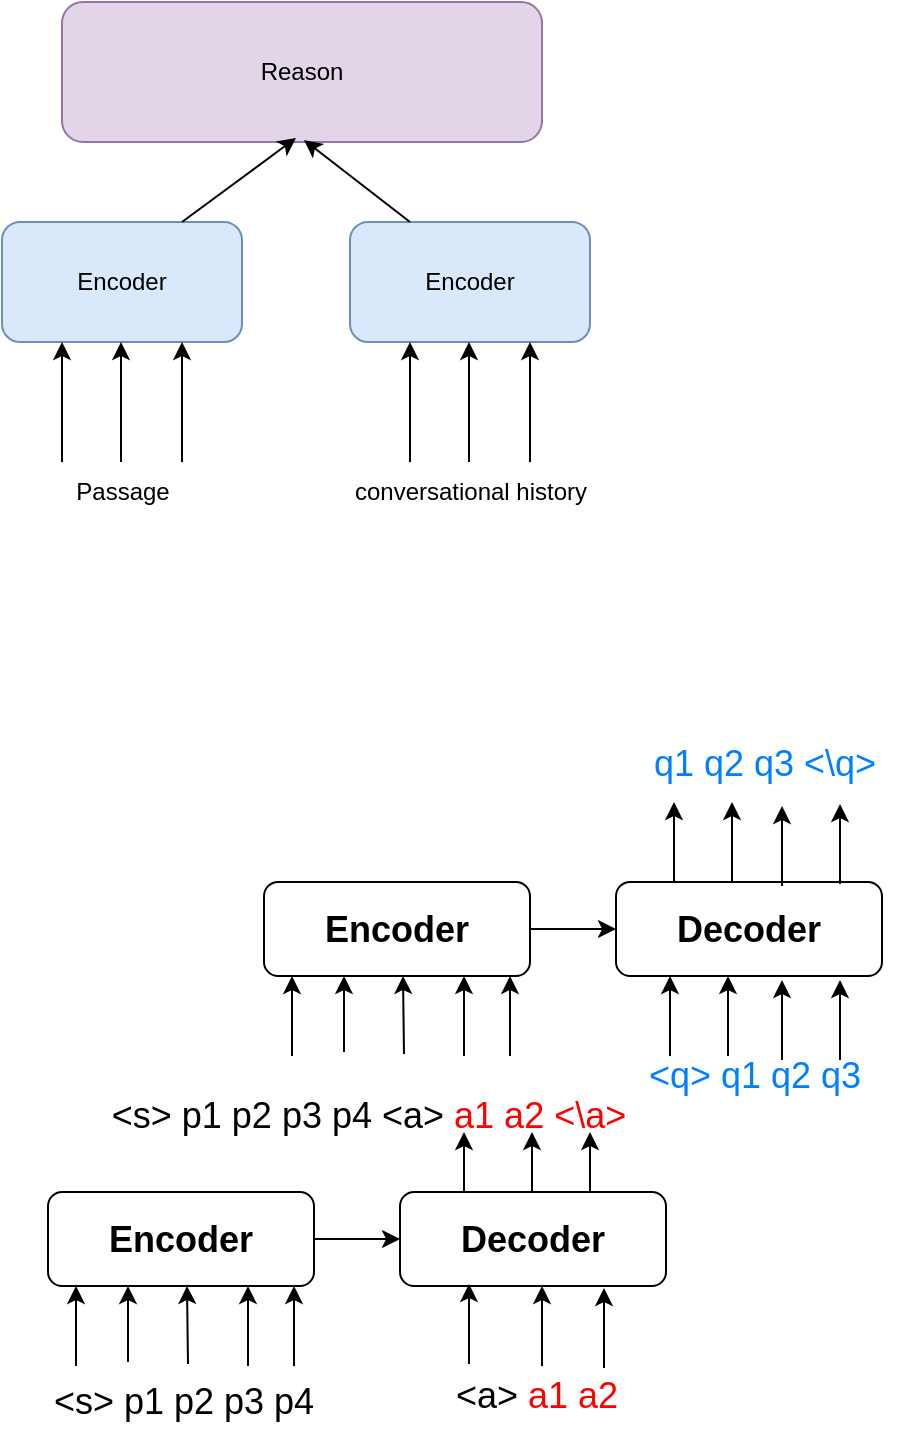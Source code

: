 <mxfile version="20.2.0" type="github"><diagram id="UmqYWcRRi9QbMPvV0Rdg" name="第 1 页"><mxGraphModel dx="946" dy="456" grid="0" gridSize="10" guides="1" tooltips="1" connect="1" arrows="1" fold="1" page="1" pageScale="1" pageWidth="827" pageHeight="1169" math="0" shadow="0"><root><mxCell id="0"/><mxCell id="1" parent="0"/><mxCell id="3QvcKFnXlyMJUByYWyzA-1" value="Encoder" style="rounded=1;whiteSpace=wrap;html=1;fillColor=#dae8fc;strokeColor=#6c8ebf;" vertex="1" parent="1"><mxGeometry x="120" y="210" width="120" height="60" as="geometry"/></mxCell><mxCell id="3QvcKFnXlyMJUByYWyzA-6" value="" style="endArrow=classic;html=1;rounded=0;entryX=0.25;entryY=1;entryDx=0;entryDy=0;" edge="1" parent="1" target="3QvcKFnXlyMJUByYWyzA-1"><mxGeometry width="50" height="50" relative="1" as="geometry"><mxPoint x="150" y="330" as="sourcePoint"/><mxPoint x="190" y="270" as="targetPoint"/></mxGeometry></mxCell><mxCell id="3QvcKFnXlyMJUByYWyzA-7" value="" style="endArrow=classic;html=1;rounded=0;entryX=0.25;entryY=1;entryDx=0;entryDy=0;" edge="1" parent="1"><mxGeometry width="50" height="50" relative="1" as="geometry"><mxPoint x="179.5" y="330" as="sourcePoint"/><mxPoint x="179.5" y="270" as="targetPoint"/></mxGeometry></mxCell><mxCell id="3QvcKFnXlyMJUByYWyzA-8" value="" style="endArrow=classic;html=1;rounded=0;entryX=0.25;entryY=1;entryDx=0;entryDy=0;" edge="1" parent="1"><mxGeometry width="50" height="50" relative="1" as="geometry"><mxPoint x="210" y="330" as="sourcePoint"/><mxPoint x="210" y="270" as="targetPoint"/></mxGeometry></mxCell><mxCell id="3QvcKFnXlyMJUByYWyzA-9" value="Encoder" style="rounded=1;whiteSpace=wrap;html=1;fillColor=#dae8fc;strokeColor=#6c8ebf;" vertex="1" parent="1"><mxGeometry x="294" y="210" width="120" height="60" as="geometry"/></mxCell><mxCell id="3QvcKFnXlyMJUByYWyzA-10" value="" style="endArrow=classic;html=1;rounded=0;entryX=0.25;entryY=1;entryDx=0;entryDy=0;" edge="1" parent="1" target="3QvcKFnXlyMJUByYWyzA-9"><mxGeometry width="50" height="50" relative="1" as="geometry"><mxPoint x="324" y="330" as="sourcePoint"/><mxPoint x="364" y="270" as="targetPoint"/></mxGeometry></mxCell><mxCell id="3QvcKFnXlyMJUByYWyzA-11" value="" style="endArrow=classic;html=1;rounded=0;entryX=0.25;entryY=1;entryDx=0;entryDy=0;" edge="1" parent="1"><mxGeometry width="50" height="50" relative="1" as="geometry"><mxPoint x="353.5" y="330" as="sourcePoint"/><mxPoint x="353.5" y="270" as="targetPoint"/></mxGeometry></mxCell><mxCell id="3QvcKFnXlyMJUByYWyzA-12" value="" style="endArrow=classic;html=1;rounded=0;entryX=0.25;entryY=1;entryDx=0;entryDy=0;" edge="1" parent="1"><mxGeometry width="50" height="50" relative="1" as="geometry"><mxPoint x="384" y="330" as="sourcePoint"/><mxPoint x="384" y="270" as="targetPoint"/></mxGeometry></mxCell><mxCell id="3QvcKFnXlyMJUByYWyzA-13" value="Reason" style="rounded=1;whiteSpace=wrap;html=1;fillColor=#e1d5e7;strokeColor=#9673a6;" vertex="1" parent="1"><mxGeometry x="150" y="100" width="240" height="70" as="geometry"/></mxCell><mxCell id="3QvcKFnXlyMJUByYWyzA-14" value="Passage" style="text;html=1;resizable=0;autosize=1;align=center;verticalAlign=middle;points=[];fillColor=none;strokeColor=none;rounded=0;" vertex="1" parent="1"><mxGeometry x="145" y="330" width="70" height="30" as="geometry"/></mxCell><mxCell id="3QvcKFnXlyMJUByYWyzA-15" value="conversational history" style="text;html=1;resizable=0;autosize=1;align=center;verticalAlign=middle;points=[];fillColor=none;strokeColor=none;rounded=0;" vertex="1" parent="1"><mxGeometry x="284" y="330" width="140" height="30" as="geometry"/></mxCell><mxCell id="3QvcKFnXlyMJUByYWyzA-16" value="" style="endArrow=classic;html=1;rounded=0;entryX=0.25;entryY=1;entryDx=0;entryDy=0;exitX=0.75;exitY=0;exitDx=0;exitDy=0;" edge="1" parent="1" source="3QvcKFnXlyMJUByYWyzA-1"><mxGeometry width="50" height="50" relative="1" as="geometry"><mxPoint x="267" y="228" as="sourcePoint"/><mxPoint x="267" y="168" as="targetPoint"/></mxGeometry></mxCell><mxCell id="3QvcKFnXlyMJUByYWyzA-17" value="" style="endArrow=classic;html=1;rounded=0;exitX=0.25;exitY=0;exitDx=0;exitDy=0;" edge="1" parent="1" source="3QvcKFnXlyMJUByYWyzA-9"><mxGeometry width="50" height="50" relative="1" as="geometry"><mxPoint x="220" y="220" as="sourcePoint"/><mxPoint x="271" y="169" as="targetPoint"/></mxGeometry></mxCell><mxCell id="3QvcKFnXlyMJUByYWyzA-18" value="Encoder" style="rounded=1;whiteSpace=wrap;html=1;strokeWidth=1;fontSize=18;fontStyle=1" vertex="1" parent="1"><mxGeometry x="143" y="695" width="133" height="47" as="geometry"/></mxCell><mxCell id="3QvcKFnXlyMJUByYWyzA-19" value="Decoder" style="rounded=1;whiteSpace=wrap;html=1;strokeWidth=1;fontSize=18;fontStyle=1" vertex="1" parent="1"><mxGeometry x="319" y="695" width="133" height="47" as="geometry"/></mxCell><mxCell id="3QvcKFnXlyMJUByYWyzA-22" value="" style="endArrow=classic;html=1;rounded=0;fontSize=18;exitX=1;exitY=0.5;exitDx=0;exitDy=0;entryX=0;entryY=0.5;entryDx=0;entryDy=0;" edge="1" parent="1" source="3QvcKFnXlyMJUByYWyzA-18" target="3QvcKFnXlyMJUByYWyzA-19"><mxGeometry width="50" height="50" relative="1" as="geometry"><mxPoint x="275" y="759" as="sourcePoint"/><mxPoint x="325" y="709" as="targetPoint"/></mxGeometry></mxCell><mxCell id="3QvcKFnXlyMJUByYWyzA-23" value="" style="endArrow=classic;html=1;rounded=0;entryX=0.25;entryY=1;entryDx=0;entryDy=0;" edge="1" parent="1"><mxGeometry width="50" height="50" relative="1" as="geometry"><mxPoint x="183" y="780" as="sourcePoint"/><mxPoint x="183" y="742" as="targetPoint"/></mxGeometry></mxCell><mxCell id="3QvcKFnXlyMJUByYWyzA-24" value="" style="endArrow=classic;html=1;rounded=0;entryX=0.25;entryY=1;entryDx=0;entryDy=0;" edge="1" parent="1"><mxGeometry width="50" height="50" relative="1" as="geometry"><mxPoint x="213" y="781" as="sourcePoint"/><mxPoint x="212.5" y="742" as="targetPoint"/></mxGeometry></mxCell><mxCell id="3QvcKFnXlyMJUByYWyzA-25" value="" style="endArrow=classic;html=1;rounded=0;entryX=0.25;entryY=1;entryDx=0;entryDy=0;" edge="1" parent="1"><mxGeometry width="50" height="50" relative="1" as="geometry"><mxPoint x="243" y="782" as="sourcePoint"/><mxPoint x="243" y="742" as="targetPoint"/></mxGeometry></mxCell><mxCell id="3QvcKFnXlyMJUByYWyzA-26" value="" style="endArrow=classic;html=1;rounded=0;entryX=0.25;entryY=1;entryDx=0;entryDy=0;" edge="1" parent="1"><mxGeometry width="50" height="50" relative="1" as="geometry"><mxPoint x="266" y="782" as="sourcePoint"/><mxPoint x="266" y="742" as="targetPoint"/></mxGeometry></mxCell><mxCell id="3QvcKFnXlyMJUByYWyzA-27" value="" style="endArrow=classic;html=1;rounded=0;entryX=0.25;entryY=1;entryDx=0;entryDy=0;" edge="1" parent="1"><mxGeometry width="50" height="50" relative="1" as="geometry"><mxPoint x="157" y="782" as="sourcePoint"/><mxPoint x="157" y="742" as="targetPoint"/></mxGeometry></mxCell><mxCell id="3QvcKFnXlyMJUByYWyzA-92" value="" style="endArrow=classic;html=1;rounded=0;entryX=0.25;entryY=1;entryDx=0;entryDy=0;" edge="1" parent="1"><mxGeometry width="50" height="50" relative="1" as="geometry"><mxPoint x="353.5" y="781" as="sourcePoint"/><mxPoint x="353.5" y="741" as="targetPoint"/></mxGeometry></mxCell><mxCell id="3QvcKFnXlyMJUByYWyzA-93" value="" style="endArrow=classic;html=1;rounded=0;entryX=0.25;entryY=1;entryDx=0;entryDy=0;" edge="1" parent="1"><mxGeometry width="50" height="50" relative="1" as="geometry"><mxPoint x="390" y="782" as="sourcePoint"/><mxPoint x="390" y="742" as="targetPoint"/></mxGeometry></mxCell><mxCell id="3QvcKFnXlyMJUByYWyzA-94" value="" style="endArrow=classic;html=1;rounded=0;entryX=0.25;entryY=1;entryDx=0;entryDy=0;" edge="1" parent="1"><mxGeometry width="50" height="50" relative="1" as="geometry"><mxPoint x="421" y="783" as="sourcePoint"/><mxPoint x="421" y="743" as="targetPoint"/></mxGeometry></mxCell><mxCell id="3QvcKFnXlyMJUByYWyzA-96" value="Encoder" style="rounded=1;whiteSpace=wrap;html=1;strokeWidth=1;fontSize=18;fontStyle=1" vertex="1" parent="1"><mxGeometry x="251" y="540" width="133" height="47" as="geometry"/></mxCell><mxCell id="3QvcKFnXlyMJUByYWyzA-97" value="Decoder" style="rounded=1;whiteSpace=wrap;html=1;strokeWidth=1;fontSize=18;fontStyle=1" vertex="1" parent="1"><mxGeometry x="427" y="540" width="133" height="47" as="geometry"/></mxCell><mxCell id="3QvcKFnXlyMJUByYWyzA-98" value="" style="endArrow=classic;html=1;rounded=0;fontSize=18;exitX=1;exitY=0.5;exitDx=0;exitDy=0;entryX=0;entryY=0.5;entryDx=0;entryDy=0;" edge="1" parent="1" source="3QvcKFnXlyMJUByYWyzA-96" target="3QvcKFnXlyMJUByYWyzA-97"><mxGeometry width="50" height="50" relative="1" as="geometry"><mxPoint x="383" y="604" as="sourcePoint"/><mxPoint x="433" y="554" as="targetPoint"/></mxGeometry></mxCell><mxCell id="3QvcKFnXlyMJUByYWyzA-99" value="" style="endArrow=classic;html=1;rounded=0;entryX=0.25;entryY=1;entryDx=0;entryDy=0;" edge="1" parent="1"><mxGeometry width="50" height="50" relative="1" as="geometry"><mxPoint x="291" y="625" as="sourcePoint"/><mxPoint x="291" y="587" as="targetPoint"/></mxGeometry></mxCell><mxCell id="3QvcKFnXlyMJUByYWyzA-100" value="" style="endArrow=classic;html=1;rounded=0;entryX=0.25;entryY=1;entryDx=0;entryDy=0;" edge="1" parent="1"><mxGeometry width="50" height="50" relative="1" as="geometry"><mxPoint x="321" y="626" as="sourcePoint"/><mxPoint x="320.5" y="587" as="targetPoint"/></mxGeometry></mxCell><mxCell id="3QvcKFnXlyMJUByYWyzA-101" value="" style="endArrow=classic;html=1;rounded=0;entryX=0.25;entryY=1;entryDx=0;entryDy=0;" edge="1" parent="1"><mxGeometry width="50" height="50" relative="1" as="geometry"><mxPoint x="351" y="627" as="sourcePoint"/><mxPoint x="351" y="587" as="targetPoint"/></mxGeometry></mxCell><mxCell id="3QvcKFnXlyMJUByYWyzA-102" value="" style="endArrow=classic;html=1;rounded=0;entryX=0.25;entryY=1;entryDx=0;entryDy=0;" edge="1" parent="1"><mxGeometry width="50" height="50" relative="1" as="geometry"><mxPoint x="374" y="627" as="sourcePoint"/><mxPoint x="374" y="587" as="targetPoint"/></mxGeometry></mxCell><mxCell id="3QvcKFnXlyMJUByYWyzA-103" value="" style="endArrow=classic;html=1;rounded=0;entryX=0.25;entryY=1;entryDx=0;entryDy=0;" edge="1" parent="1"><mxGeometry width="50" height="50" relative="1" as="geometry"><mxPoint x="265" y="627" as="sourcePoint"/><mxPoint x="265" y="587" as="targetPoint"/></mxGeometry></mxCell><mxCell id="3QvcKFnXlyMJUByYWyzA-104" value="" style="endArrow=classic;html=1;rounded=0;entryX=0.25;entryY=1;entryDx=0;entryDy=0;" edge="1" parent="1"><mxGeometry width="50" height="50" relative="1" as="geometry"><mxPoint x="454" y="627" as="sourcePoint"/><mxPoint x="454" y="587" as="targetPoint"/></mxGeometry></mxCell><mxCell id="3QvcKFnXlyMJUByYWyzA-105" value="" style="endArrow=classic;html=1;rounded=0;entryX=0.25;entryY=1;entryDx=0;entryDy=0;" edge="1" parent="1"><mxGeometry width="50" height="50" relative="1" as="geometry"><mxPoint x="483" y="627" as="sourcePoint"/><mxPoint x="483" y="587" as="targetPoint"/></mxGeometry></mxCell><mxCell id="3QvcKFnXlyMJUByYWyzA-106" value="" style="endArrow=classic;html=1;rounded=0;entryX=0.25;entryY=1;entryDx=0;entryDy=0;" edge="1" parent="1"><mxGeometry width="50" height="50" relative="1" as="geometry"><mxPoint x="510" y="629" as="sourcePoint"/><mxPoint x="510" y="589" as="targetPoint"/></mxGeometry></mxCell><mxCell id="3QvcKFnXlyMJUByYWyzA-107" value="" style="endArrow=classic;html=1;rounded=0;entryX=0.25;entryY=1;entryDx=0;entryDy=0;" edge="1" parent="1"><mxGeometry width="50" height="50" relative="1" as="geometry"><mxPoint x="539" y="629" as="sourcePoint"/><mxPoint x="539" y="589" as="targetPoint"/></mxGeometry></mxCell><mxCell id="3QvcKFnXlyMJUByYWyzA-108" value="&amp;lt;s&amp;gt; p1 p2 p3 p4&amp;nbsp;" style="text;html=1;resizable=0;autosize=1;align=center;verticalAlign=middle;points=[];fillColor=none;strokeColor=none;rounded=0;fontSize=18;" vertex="1" parent="1"><mxGeometry x="136" y="783" width="153" height="34" as="geometry"/></mxCell><mxCell id="3QvcKFnXlyMJUByYWyzA-110" value="&amp;lt;a&amp;gt; &lt;font color=&quot;#ff0000&quot;&gt;a1 a2&lt;/font&gt;&amp;nbsp;&amp;nbsp;" style="text;html=1;resizable=0;autosize=1;align=center;verticalAlign=middle;points=[];fillColor=none;strokeColor=none;rounded=0;fontSize=18;" vertex="1" parent="1"><mxGeometry x="337" y="780" width="109" height="34" as="geometry"/></mxCell><mxCell id="3QvcKFnXlyMJUByYWyzA-113" value="&amp;lt;s&amp;gt; p1 p2 p3 p4 &amp;lt;a&amp;gt; &lt;font color=&quot;#ff0000&quot;&gt;a1 a2 &amp;lt;\a&amp;gt;&lt;/font&gt;&amp;nbsp;&amp;nbsp;" style="text;html=1;resizable=0;autosize=1;align=center;verticalAlign=middle;points=[];fillColor=none;strokeColor=none;rounded=0;fontSize=18;" vertex="1" parent="1"><mxGeometry x="165" y="640" width="285" height="34" as="geometry"/></mxCell><mxCell id="3QvcKFnXlyMJUByYWyzA-115" value="" style="endArrow=classic;html=1;rounded=0;" edge="1" parent="1"><mxGeometry width="50" height="50" relative="1" as="geometry"><mxPoint x="385" y="695" as="sourcePoint"/><mxPoint x="385" y="665" as="targetPoint"/></mxGeometry></mxCell><mxCell id="3QvcKFnXlyMJUByYWyzA-116" value="" style="endArrow=classic;html=1;rounded=0;" edge="1" parent="1"><mxGeometry width="50" height="50" relative="1" as="geometry"><mxPoint x="351" y="695" as="sourcePoint"/><mxPoint x="351" y="665" as="targetPoint"/></mxGeometry></mxCell><mxCell id="3QvcKFnXlyMJUByYWyzA-117" value="&lt;font color=&quot;#007fff&quot;&gt;&amp;lt;q&amp;gt; q1 q2 q3&lt;/font&gt;&amp;nbsp;&amp;nbsp;" style="text;html=1;resizable=0;autosize=1;align=center;verticalAlign=middle;points=[];fillColor=none;strokeColor=none;rounded=0;fontSize=18;" vertex="1" parent="1"><mxGeometry x="433.5" y="620" width="134" height="34" as="geometry"/></mxCell><mxCell id="3QvcKFnXlyMJUByYWyzA-118" value="" style="endArrow=classic;html=1;rounded=0;entryX=0.25;entryY=1;entryDx=0;entryDy=0;" edge="1" parent="1"><mxGeometry width="50" height="50" relative="1" as="geometry"><mxPoint x="456" y="540" as="sourcePoint"/><mxPoint x="456" y="500" as="targetPoint"/></mxGeometry></mxCell><mxCell id="3QvcKFnXlyMJUByYWyzA-119" value="" style="endArrow=classic;html=1;rounded=0;entryX=0.25;entryY=1;entryDx=0;entryDy=0;" edge="1" parent="1"><mxGeometry width="50" height="50" relative="1" as="geometry"><mxPoint x="485" y="540" as="sourcePoint"/><mxPoint x="485" y="500" as="targetPoint"/></mxGeometry></mxCell><mxCell id="3QvcKFnXlyMJUByYWyzA-120" value="" style="endArrow=classic;html=1;rounded=0;entryX=0.25;entryY=1;entryDx=0;entryDy=0;" edge="1" parent="1"><mxGeometry width="50" height="50" relative="1" as="geometry"><mxPoint x="510" y="542" as="sourcePoint"/><mxPoint x="510" y="502" as="targetPoint"/></mxGeometry></mxCell><mxCell id="3QvcKFnXlyMJUByYWyzA-121" value="&lt;font color=&quot;#007fff&quot;&gt;q1 q2 q3 &amp;lt;\q&amp;gt;&lt;/font&gt;" style="text;html=1;resizable=0;autosize=1;align=center;verticalAlign=middle;points=[];fillColor=none;strokeColor=none;rounded=0;fontSize=18;" vertex="1" parent="1"><mxGeometry x="436" y="464" width="129" height="34" as="geometry"/></mxCell><mxCell id="3QvcKFnXlyMJUByYWyzA-122" value="" style="endArrow=classic;html=1;rounded=0;entryX=0.25;entryY=1;entryDx=0;entryDy=0;" edge="1" parent="1"><mxGeometry width="50" height="50" relative="1" as="geometry"><mxPoint x="539" y="541" as="sourcePoint"/><mxPoint x="539" y="501" as="targetPoint"/></mxGeometry></mxCell><mxCell id="3QvcKFnXlyMJUByYWyzA-123" value="" style="endArrow=classic;html=1;rounded=0;" edge="1" parent="1"><mxGeometry width="50" height="50" relative="1" as="geometry"><mxPoint x="414" y="695" as="sourcePoint"/><mxPoint x="414" y="665" as="targetPoint"/></mxGeometry></mxCell></root></mxGraphModel></diagram></mxfile>